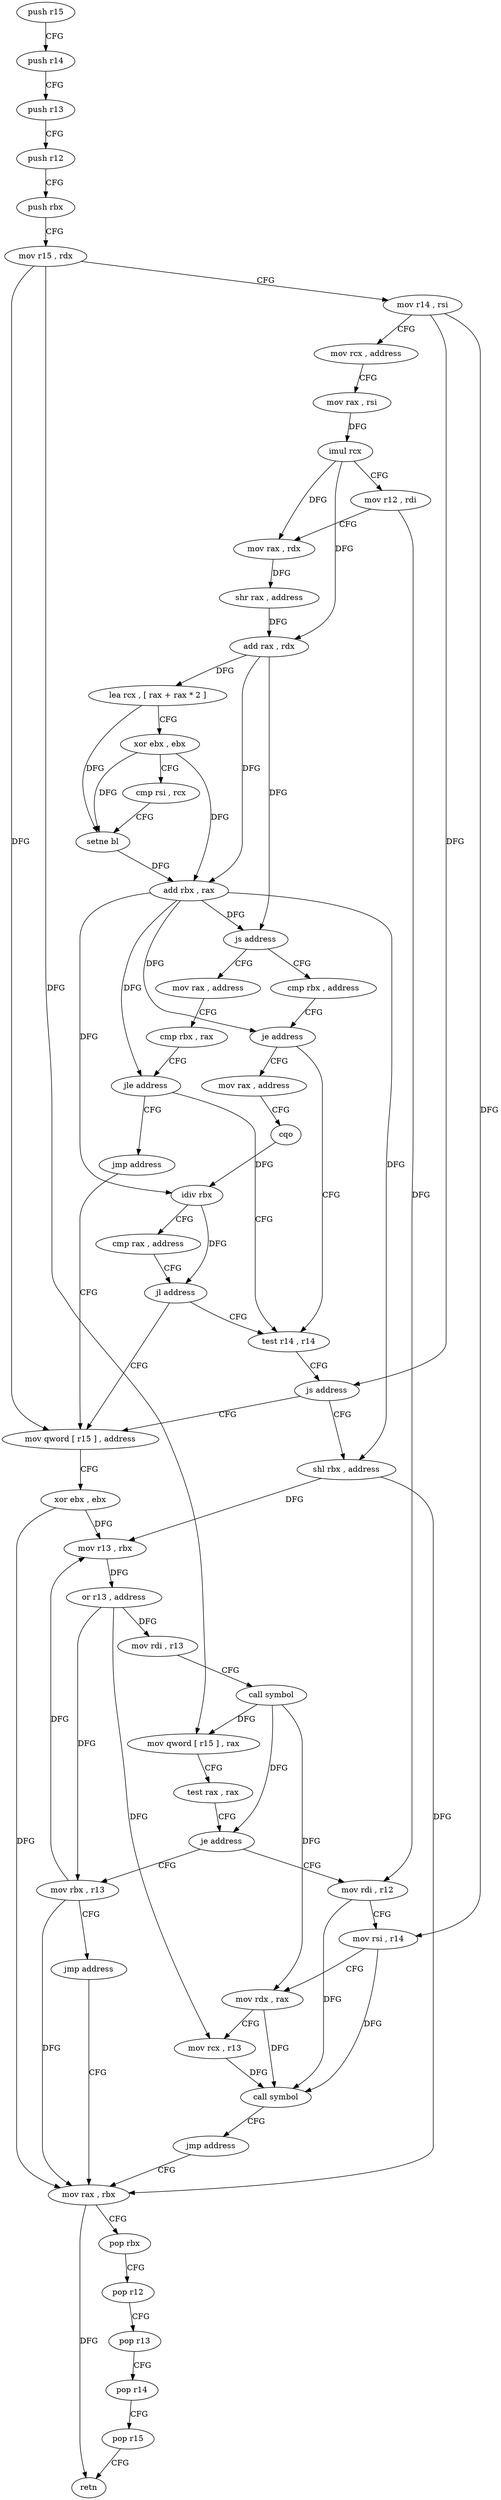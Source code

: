 digraph "func" {
"151760" [label = "push r15" ]
"151762" [label = "push r14" ]
"151764" [label = "push r13" ]
"151766" [label = "push r12" ]
"151768" [label = "push rbx" ]
"151769" [label = "mov r15 , rdx" ]
"151772" [label = "mov r14 , rsi" ]
"151775" [label = "mov rcx , address" ]
"151785" [label = "mov rax , rsi" ]
"151788" [label = "imul rcx" ]
"151791" [label = "mov r12 , rdi" ]
"151794" [label = "mov rax , rdx" ]
"151797" [label = "shr rax , address" ]
"151801" [label = "add rax , rdx" ]
"151804" [label = "lea rcx , [ rax + rax * 2 ]" ]
"151808" [label = "xor ebx , ebx" ]
"151810" [label = "cmp rsi , rcx" ]
"151813" [label = "setne bl" ]
"151816" [label = "add rbx , rax" ]
"151819" [label = "js address" ]
"151838" [label = "cmp rbx , address" ]
"151821" [label = "mov rax , address" ]
"151842" [label = "je address" ]
"151865" [label = "test r14 , r14" ]
"151844" [label = "mov rax , address" ]
"151831" [label = "cmp rbx , rax" ]
"151834" [label = "jle address" ]
"151836" [label = "jmp address" ]
"151868" [label = "js address" ]
"151916" [label = "mov qword [ r15 ] , address" ]
"151870" [label = "shl rbx , address" ]
"151854" [label = "cqo" ]
"151856" [label = "idiv rbx" ]
"151859" [label = "cmp rax , address" ]
"151863" [label = "jl address" ]
"151923" [label = "xor ebx , ebx" ]
"151925" [label = "mov rax , rbx" ]
"151874" [label = "mov r13 , rbx" ]
"151877" [label = "or r13 , address" ]
"151881" [label = "mov rdi , r13" ]
"151884" [label = "call symbol" ]
"151889" [label = "mov qword [ r15 ] , rax" ]
"151892" [label = "test rax , rax" ]
"151895" [label = "je address" ]
"151938" [label = "mov rbx , r13" ]
"151897" [label = "mov rdi , r12" ]
"151941" [label = "jmp address" ]
"151900" [label = "mov rsi , r14" ]
"151903" [label = "mov rdx , rax" ]
"151906" [label = "mov rcx , r13" ]
"151909" [label = "call symbol" ]
"151914" [label = "jmp address" ]
"151928" [label = "pop rbx" ]
"151929" [label = "pop r12" ]
"151931" [label = "pop r13" ]
"151933" [label = "pop r14" ]
"151935" [label = "pop r15" ]
"151937" [label = "retn" ]
"151760" -> "151762" [ label = "CFG" ]
"151762" -> "151764" [ label = "CFG" ]
"151764" -> "151766" [ label = "CFG" ]
"151766" -> "151768" [ label = "CFG" ]
"151768" -> "151769" [ label = "CFG" ]
"151769" -> "151772" [ label = "CFG" ]
"151769" -> "151916" [ label = "DFG" ]
"151769" -> "151889" [ label = "DFG" ]
"151772" -> "151775" [ label = "CFG" ]
"151772" -> "151868" [ label = "DFG" ]
"151772" -> "151900" [ label = "DFG" ]
"151775" -> "151785" [ label = "CFG" ]
"151785" -> "151788" [ label = "DFG" ]
"151788" -> "151791" [ label = "CFG" ]
"151788" -> "151794" [ label = "DFG" ]
"151788" -> "151801" [ label = "DFG" ]
"151791" -> "151794" [ label = "CFG" ]
"151791" -> "151897" [ label = "DFG" ]
"151794" -> "151797" [ label = "DFG" ]
"151797" -> "151801" [ label = "DFG" ]
"151801" -> "151804" [ label = "DFG" ]
"151801" -> "151816" [ label = "DFG" ]
"151801" -> "151819" [ label = "DFG" ]
"151804" -> "151808" [ label = "CFG" ]
"151804" -> "151813" [ label = "DFG" ]
"151808" -> "151810" [ label = "CFG" ]
"151808" -> "151813" [ label = "DFG" ]
"151808" -> "151816" [ label = "DFG" ]
"151810" -> "151813" [ label = "CFG" ]
"151813" -> "151816" [ label = "DFG" ]
"151816" -> "151819" [ label = "DFG" ]
"151816" -> "151842" [ label = "DFG" ]
"151816" -> "151834" [ label = "DFG" ]
"151816" -> "151856" [ label = "DFG" ]
"151816" -> "151870" [ label = "DFG" ]
"151819" -> "151838" [ label = "CFG" ]
"151819" -> "151821" [ label = "CFG" ]
"151838" -> "151842" [ label = "CFG" ]
"151821" -> "151831" [ label = "CFG" ]
"151842" -> "151865" [ label = "CFG" ]
"151842" -> "151844" [ label = "CFG" ]
"151865" -> "151868" [ label = "CFG" ]
"151844" -> "151854" [ label = "CFG" ]
"151831" -> "151834" [ label = "CFG" ]
"151834" -> "151865" [ label = "CFG" ]
"151834" -> "151836" [ label = "CFG" ]
"151836" -> "151916" [ label = "CFG" ]
"151868" -> "151916" [ label = "CFG" ]
"151868" -> "151870" [ label = "CFG" ]
"151916" -> "151923" [ label = "CFG" ]
"151870" -> "151874" [ label = "DFG" ]
"151870" -> "151925" [ label = "DFG" ]
"151854" -> "151856" [ label = "DFG" ]
"151856" -> "151859" [ label = "CFG" ]
"151856" -> "151863" [ label = "DFG" ]
"151859" -> "151863" [ label = "CFG" ]
"151863" -> "151916" [ label = "CFG" ]
"151863" -> "151865" [ label = "CFG" ]
"151923" -> "151925" [ label = "DFG" ]
"151923" -> "151874" [ label = "DFG" ]
"151925" -> "151928" [ label = "CFG" ]
"151925" -> "151937" [ label = "DFG" ]
"151874" -> "151877" [ label = "DFG" ]
"151877" -> "151881" [ label = "DFG" ]
"151877" -> "151938" [ label = "DFG" ]
"151877" -> "151906" [ label = "DFG" ]
"151881" -> "151884" [ label = "CFG" ]
"151884" -> "151889" [ label = "DFG" ]
"151884" -> "151895" [ label = "DFG" ]
"151884" -> "151903" [ label = "DFG" ]
"151889" -> "151892" [ label = "CFG" ]
"151892" -> "151895" [ label = "CFG" ]
"151895" -> "151938" [ label = "CFG" ]
"151895" -> "151897" [ label = "CFG" ]
"151938" -> "151941" [ label = "CFG" ]
"151938" -> "151874" [ label = "DFG" ]
"151938" -> "151925" [ label = "DFG" ]
"151897" -> "151900" [ label = "CFG" ]
"151897" -> "151909" [ label = "DFG" ]
"151941" -> "151925" [ label = "CFG" ]
"151900" -> "151903" [ label = "CFG" ]
"151900" -> "151909" [ label = "DFG" ]
"151903" -> "151906" [ label = "CFG" ]
"151903" -> "151909" [ label = "DFG" ]
"151906" -> "151909" [ label = "DFG" ]
"151909" -> "151914" [ label = "CFG" ]
"151914" -> "151925" [ label = "CFG" ]
"151928" -> "151929" [ label = "CFG" ]
"151929" -> "151931" [ label = "CFG" ]
"151931" -> "151933" [ label = "CFG" ]
"151933" -> "151935" [ label = "CFG" ]
"151935" -> "151937" [ label = "CFG" ]
}
